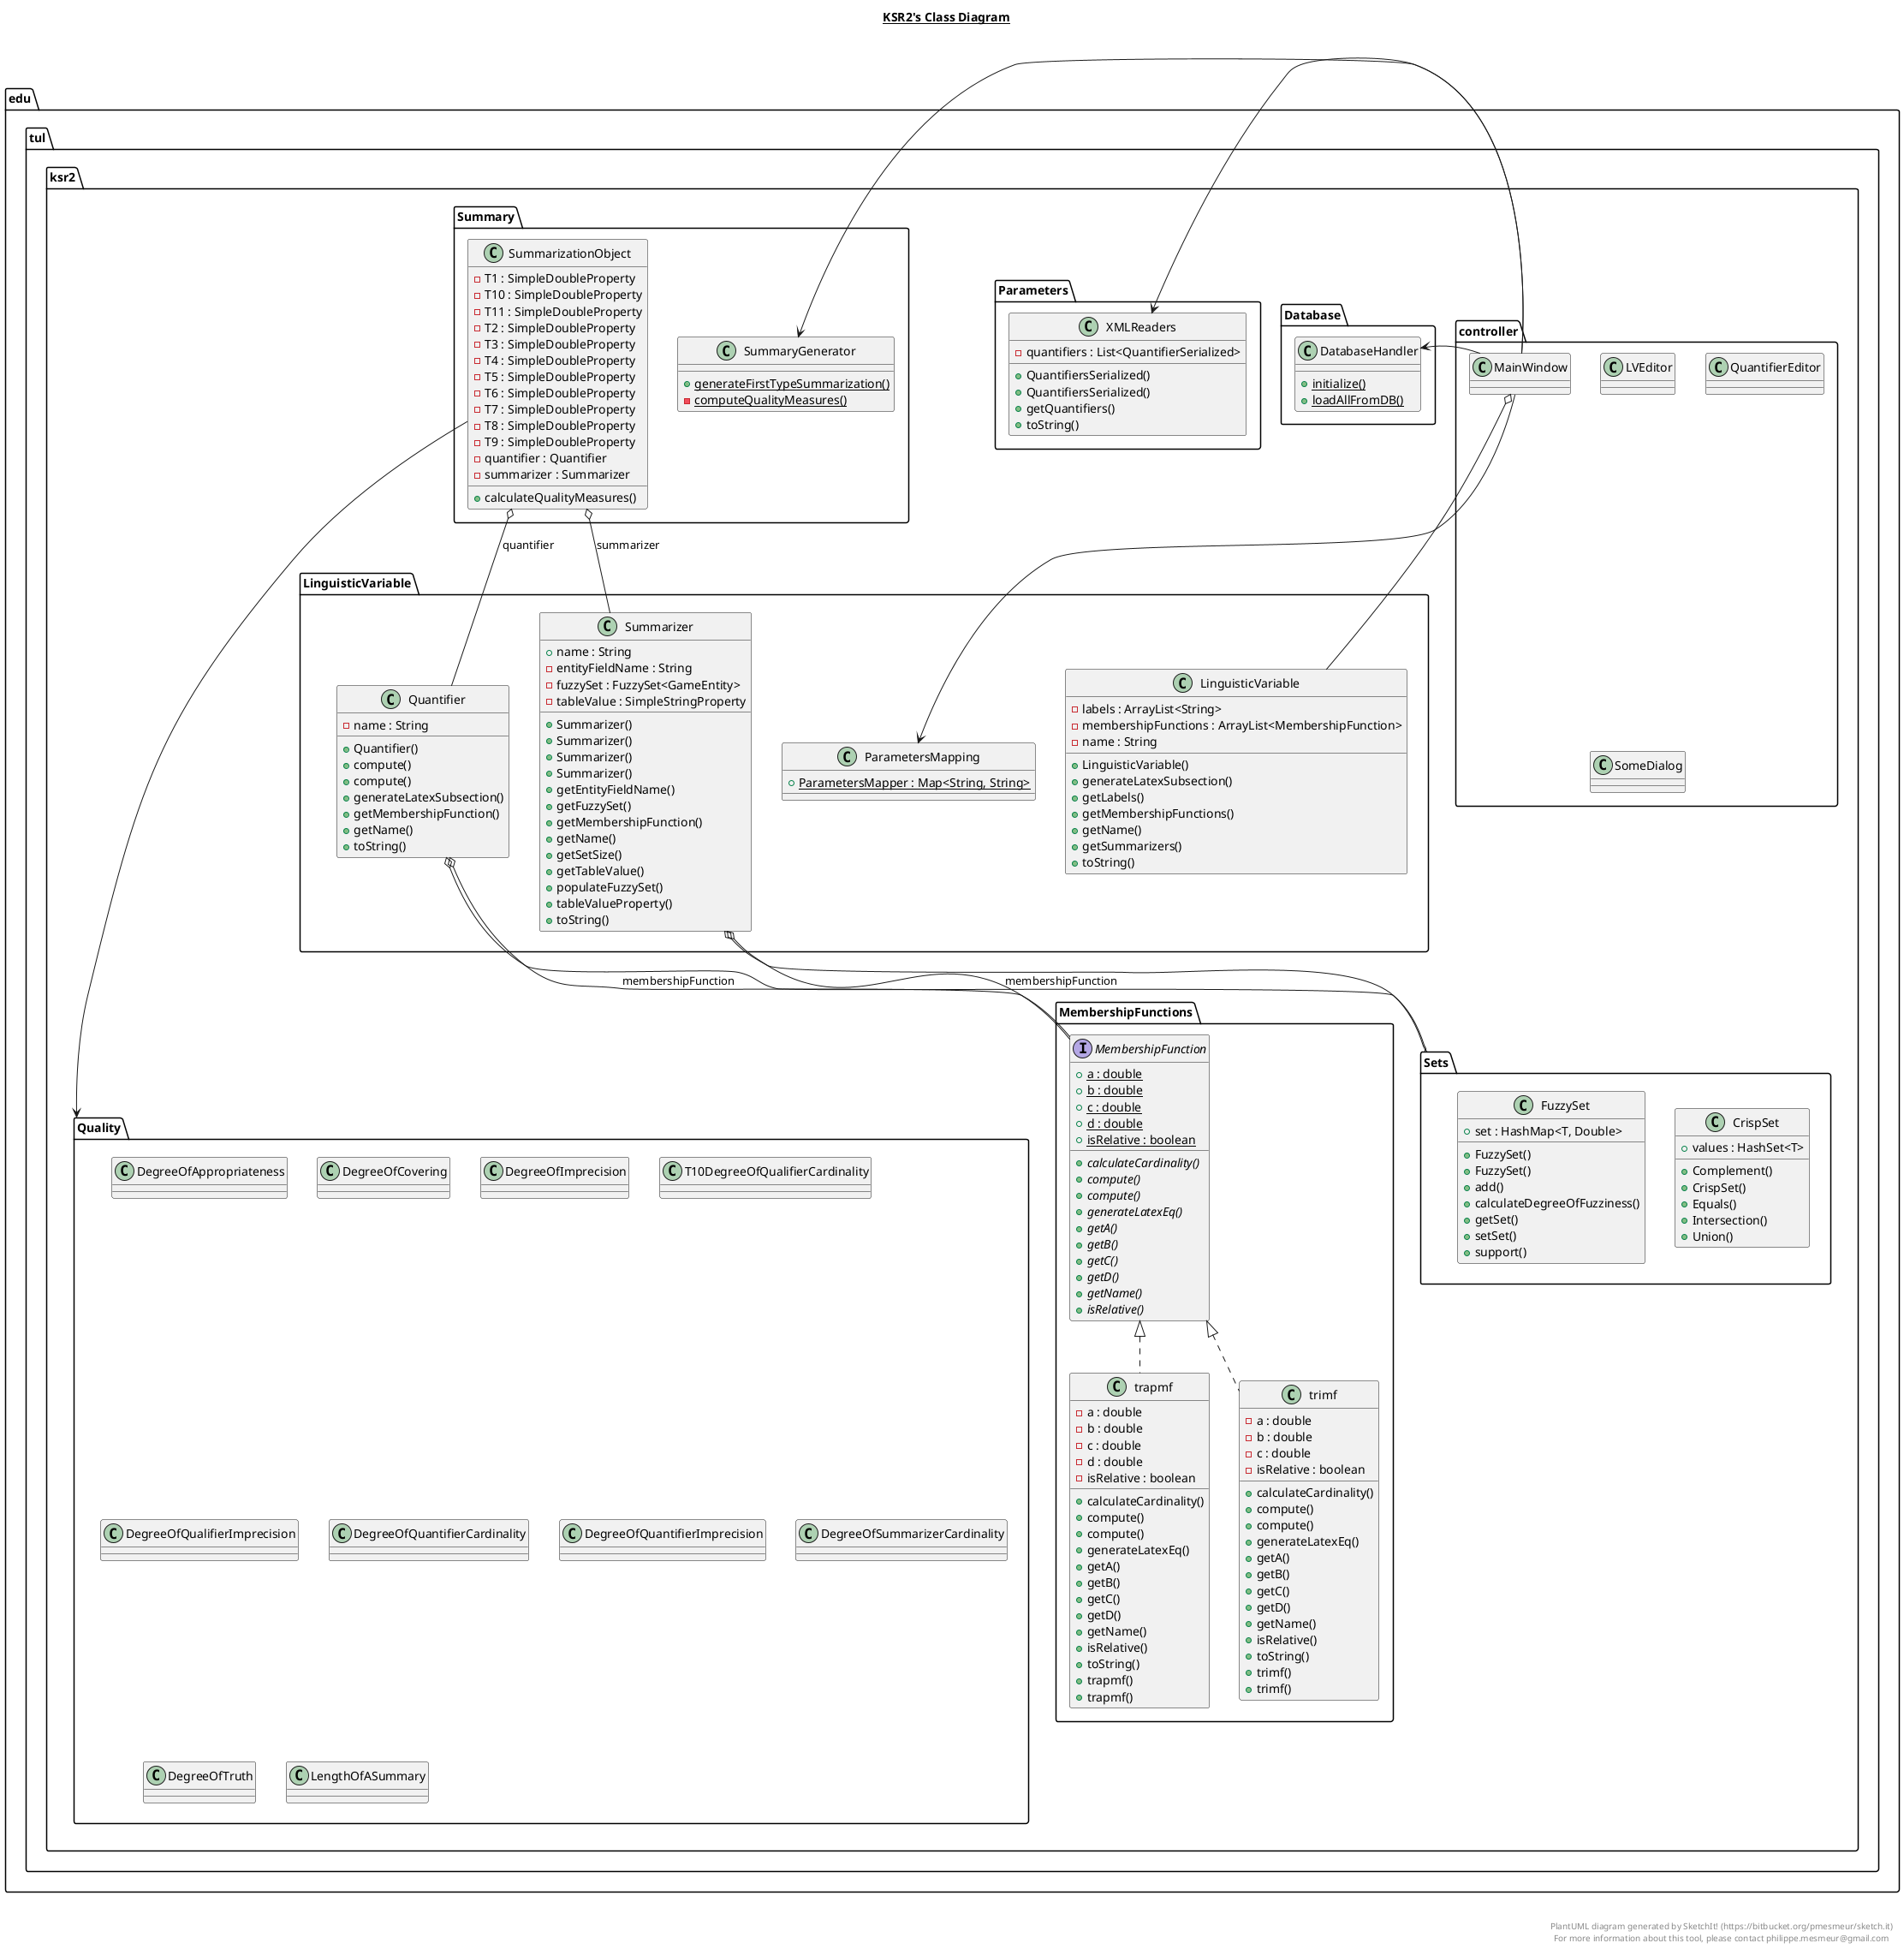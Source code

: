 @startuml

title __KSR2's Class Diagram__\n

    namespace edu.tul.ksr2 {

      namespace Quality {
        class edu.tul.ksr2.Quality.DegreeOfAppropriateness {
        }

        class edu.tul.ksr2.Quality.DegreeOfCovering {
        }

        class edu.tul.ksr2.Quality.DegreeOfImprecision {
        }

        class edu.tul.ksr2.Quality.T10DegreeOfQualifierCardinality {
        }

        class edu.tul.ksr2.Quality.DegreeOfQualifierImprecision {
        }

        class edu.tul.ksr2.Quality.DegreeOfQuantifierCardinality {
        }

        class edu.tul.ksr2.Quality.DegreeOfQuantifierImprecision {
        }

        class edu.tul.ksr2.Quality.DegreeOfSummarizerCardinality {
        }

        class edu.tul.ksr2.Quality.DegreeOfTruth {
        }

        class edu.tul.ksr2.Quality.LengthOfASummary {
        }
      }


'      namespace application {
'        class edu.tul.ksr2.application.PrimaryStageInitializer {
'        }
'
'        class edu.tul.ksr2.application.SpringbootJavaFxApplication {
'        }
'
'        class edu.tul.ksr2.application.StageReadyEvent {
'        }
'
'      }

      namespace controller {

        class edu.tul.ksr2.controller.LVEditor {
        }

        class edu.tul.ksr2.controller.MainWindow {
        }

        class edu.tul.ksr2.controller.QuantifierEditor {
        }

        class edu.tul.ksr2.controller.SomeDialog {
        }
      }

    namespace Database {
      class edu.tul.ksr2.Database.DatabaseHandler {
          {static} + initialize()
          {static} + loadAllFromDB()
      }
    }

          namespace LinguisticVariable {
            class edu.tul.ksr2.LinguisticVariable.LinguisticVariable {
                - labels : ArrayList<String>
                - membershipFunctions : ArrayList<MembershipFunction>
                - name : String
                + LinguisticVariable()
                + generateLatexSubsection()
                + getLabels()
                + getMembershipFunctions()
                + getName()
                + getSummarizers()
                + toString()
            }

            class edu.tul.ksr2.LinguisticVariable.ParametersMapping {
                {static} + ParametersMapper : Map<String, String>
            }

            class edu.tul.ksr2.LinguisticVariable.Quantifier {
                - name : String
                + Quantifier()
                + compute()
                + compute()
                + generateLatexSubsection()
                + getMembershipFunction()
                + getName()
                + toString()
            }

            class edu.tul.ksr2.LinguisticVariable.Summarizer {
                + name : String
                - entityFieldName : String
                - fuzzySet : FuzzySet<GameEntity>
                - tableValue : SimpleStringProperty
                + Summarizer()
                + Summarizer()
                + Summarizer()
                + Summarizer()
                + getEntityFieldName()
                + getFuzzySet()
                + getMembershipFunction()
                + getName()
                + getSetSize()
                + getTableValue()
                + populateFuzzySet()
                + tableValueProperty()
                + toString()
            }
          }

                namespace MembershipFunctions {
                  interface edu.tul.ksr2.MembershipFunctions.MembershipFunction {
                      {static} + a : double
                      {static} + b : double
                      {static} + c : double
                      {static} + d : double
                      {static} + isRelative : boolean
                      {abstract} + calculateCardinality()
                      {abstract} + compute()
                      {abstract} + compute()
                      {abstract} + generateLatexEq()
                      {abstract} + getA()
                      {abstract} + getB()
                      {abstract} + getC()
                      {abstract} + getD()
                      {abstract} + getName()
                      {abstract} + isRelative()
                  }


                  class edu.tul.ksr2.MembershipFunctions.trapmf {
                      - a : double
                      - b : double
                      - c : double
                      - d : double
                      - isRelative : boolean
                      + calculateCardinality()
                      + compute()
                      + compute()
                      + generateLatexEq()
                      + getA()
                      + getB()
                      + getC()
                      + getD()
                      + getName()
                      + isRelative()
                      + toString()
                      + trapmf()
                      + trapmf()
                  }

                  class edu.tul.ksr2.MembershipFunctions.trimf {
                      - a : double
                      - b : double
                      - c : double
                      - isRelative : boolean
                      + calculateCardinality()
                      + compute()
                      + compute()
                      + generateLatexEq()
                      + getA()
                      + getB()
                      + getC()
                      + getD()
                      + getName()
                      + isRelative()
                      + toString()
                      + trimf()
                      + trimf()
                  }
                }

                namespace Parameters {
                   class edu.tul.ksr2.Parameters.XMLReaders {
                       - quantifiers : List<QuantifierSerialized>
                       + QuantifiersSerialized()
                       + QuantifiersSerialized()
                       + getQuantifiers()
                       + toString()
                   }
                }

                   namespace Sets {
                           class edu.tul.ksr2.Sets.CrispSet {
                               + values : HashSet<T>
                               + Complement()
                               + CrispSet()
                               + Equals()
                               + Intersection()
                               + Union()
                           }

                           class edu.tul.ksr2.Sets.FuzzySet {
                               + set : HashMap<T, Double>
                               + FuzzySet()
                               + FuzzySet()
                               + add()
                               + calculateDegreeOfFuzziness()
                               + getSet()
                               + setSet()
                               + support()
                           }
                         }

namespace Summary {
        class edu.tul.ksr2.Summary.SummarizationObject {
            - T1 : SimpleDoubleProperty
            - T10 : SimpleDoubleProperty
            - T11 : SimpleDoubleProperty
            - T2 : SimpleDoubleProperty
            - T3 : SimpleDoubleProperty
            - T4 : SimpleDoubleProperty
            - T5 : SimpleDoubleProperty
            - T6 : SimpleDoubleProperty
            - T7 : SimpleDoubleProperty
            - T8 : SimpleDoubleProperty
            - T9 : SimpleDoubleProperty
            - quantifier : Quantifier
            - summarizer : Summarizer

            + calculateQualityMeasures()
        }

        class edu.tul.ksr2.Summary.SummaryGenerator {
            {static} + generateFirstTypeSummarization()
            {static} - computeQualityMeasures()
        }
      }


  }

  edu.tul.ksr2.Summary.SummarizationObject -> edu.tul.ksr2.Quality
  edu.tul.ksr2.controller.MainWindow o-- edu.tul.ksr2.LinguisticVariable.LinguisticVariable
  edu.tul.ksr2.controller.MainWindow -> edu.tul.ksr2.Summary.SummaryGenerator
  edu.tul.ksr2.controller.MainWindow -> edu.tul.ksr2.LinguisticVariable.ParametersMapping
  edu.tul.ksr2.controller.MainWindow -> edu.tul.ksr2.Parameters.XMLReaders
  edu.tul.ksr2.controller.MainWindow -> edu.tul.ksr2.Database.DatabaseHandler
  edu.tul.ksr2.LinguisticVariable.Quantifier o-- edu.tul.ksr2.Sets
  edu.tul.ksr2.LinguisticVariable.Summarizer o-- edu.tul.ksr2.Sets
  edu.tul.ksr2.LinguisticVariable.Quantifier o-- edu.tul.ksr2.MembershipFunctions.MembershipFunction : membershipFunction
  edu.tul.ksr2.LinguisticVariable.Summarizer o-- edu.tul.ksr2.MembershipFunctions.MembershipFunction : membershipFunction
  edu.tul.ksr2.MembershipFunctions.trapmf .up.|> edu.tul.ksr2.MembershipFunctions.MembershipFunction
  edu.tul.ksr2.MembershipFunctions.trimf .up.|> edu.tul.ksr2.MembershipFunctions.MembershipFunction
  edu.tul.ksr2.Summary.SummarizationObject o-- edu.tul.ksr2.LinguisticVariable.Quantifier : quantifier
  edu.tul.ksr2.Summary.SummarizationObject o-- edu.tul.ksr2.LinguisticVariable.Summarizer : summarizer
'  edu.tul.ksr2.application.PrimaryStageInitializer .up.|> org.springframework.context.ApplicationListener
'  edu.tul.ksr2.application.SpringbootJavaFxApplication -up-|> javafx.application.Application
'  edu.tul.ksr2.application.StageReadyEvent -up-|> org.springframework.context.ApplicationEvent

'ComponentA -[hidden]-> ComponentC
edu.tul.ksr2.LinguisticVariable -[hidden]-> edu.tul.ksr2.Quality
'edu.tul.ksr2.LinguisticVariable -[hidden]-> edu.tul.ksr2.Parameters
'edu.tul.ksr2.Parameters -[hidden]-> edu.tul.ksr2.controller

right footer


PlantUML diagram generated by SketchIt! (https://bitbucket.org/pmesmeur/sketch.it)
For more information about this tool, please contact philippe.mesmeur@gmail.com
endfooter

@enduml
